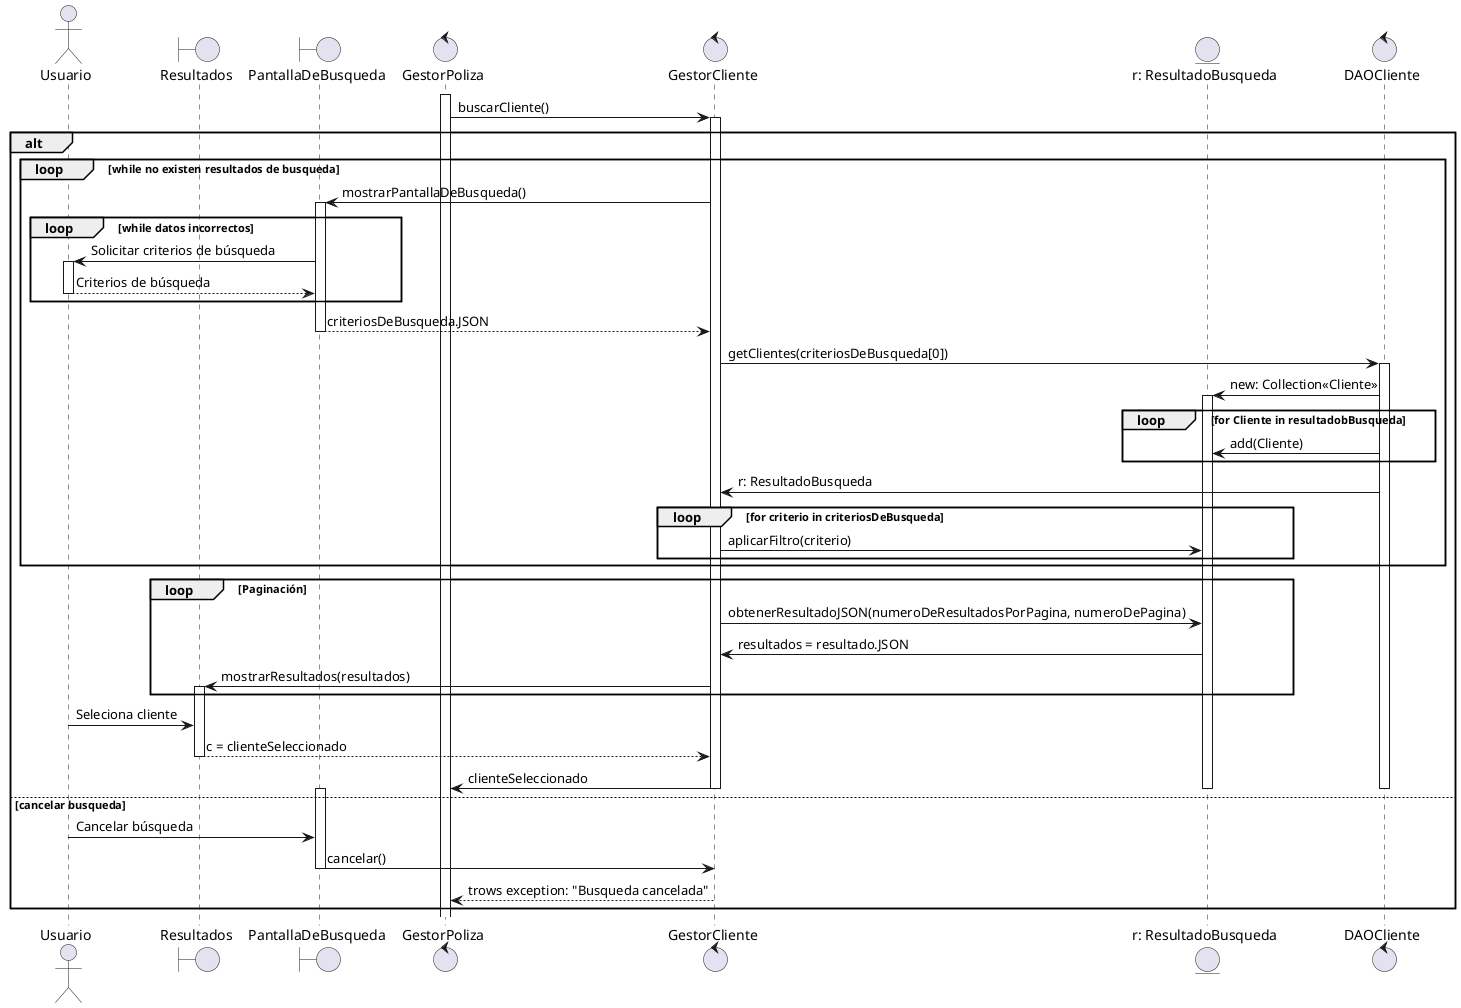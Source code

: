 @startuml

actor Usuario
boundary Resultados
boundary PantallaDeBusqueda
control GestorPoliza
control GestorCliente
entity "r: ResultadoBusqueda" as resultado
control DAOCliente
activate GestorPoliza
GestorPoliza -> GestorCliente : buscarCliente()
activate GestorCliente
alt
    
     
    loop while no existen resultados de busqueda

        GestorCliente -> PantallaDeBusqueda : mostrarPantallaDeBusqueda()
        activate PantallaDeBusqueda
        loop while datos incorrectos
            PantallaDeBusqueda -> Usuario : Solicitar criterios de búsqueda
            activate Usuario
            Usuario --> PantallaDeBusqueda : Criterios de búsqueda
            deactivate Usuario
        end loop
        PantallaDeBusqueda --> GestorCliente : criteriosDeBusqueda.JSON
        deactivate PantallaDeBusqueda
    
    GestorCliente -> DAOCliente : getClientes(criteriosDeBusqueda[0])
    activate DAOCliente
    DAOCliente -> resultado : new: Collection<<Cliente>>
    activate resultado
    loop for Cliente in resultadobBusqueda
        DAOCliente -> resultado : add(Cliente)
    end loop
    DAOCliente -> GestorCliente : r: ResultadoBusqueda
    loop for criterio in criteriosDeBusqueda
        GestorCliente ->resultado : aplicarFiltro(criterio)
    end loop
    end loop

    loop Paginación
        GestorCliente -> resultado : obtenerResultadoJSON(numeroDeResultadosPorPagina, numeroDePagina)
        resultado -> GestorCliente : resultados = resultado.JSON
        GestorCliente -> Resultados : mostrarResultados(resultados)
        activate Resultados
    end loop
    Usuario -> Resultados : Seleciona cliente
    Resultados --> GestorCliente : c = clienteSeleccionado
    deactivate Resultados
    GestorCliente -> GestorPoliza : clienteSeleccionado
    deactivate GestorCliente
    deactivate resultado
    deactivate DAOCliente
    
else cancelar busqueda
    activate PantallaDeBusqueda
    Usuario -> PantallaDeBusqueda : Cancelar búsqueda
    PantallaDeBusqueda -> GestorCliente : cancelar()
    deactivate PantallaDeBusqueda
    GestorCliente --> GestorPoliza : trows exception: "Busqueda cancelada"

end

@enduml